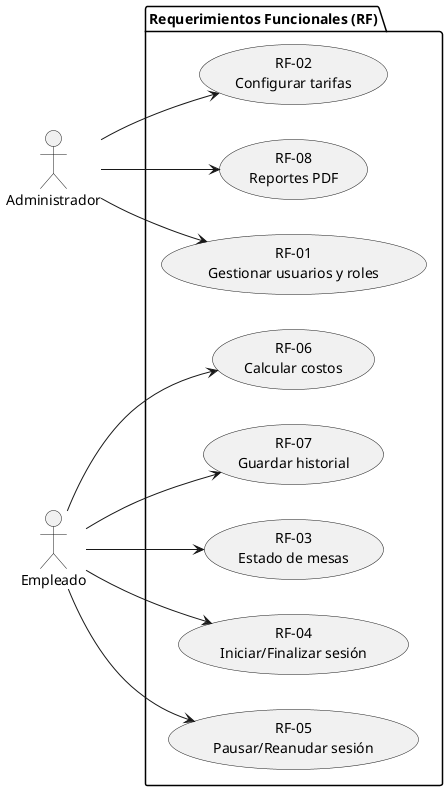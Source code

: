 @startuml
left to right direction

actor Administrador
actor Empleado

package "Requerimientos Funcionales (RF)" {
  usecase RF01 as "RF-01\nGestionar usuarios y roles"
  usecase RF02 as "RF-02\nConfigurar tarifas"
  usecase RF03 as "RF-03\nEstado de mesas"
  usecase RF04 as "RF-04\nIniciar/Finalizar sesión"
  usecase RF05 as "RF-05\nPausar/Reanudar sesión"
  usecase RF06 as "RF-06\nCalcular costos"
  usecase RF07 as "RF-07\nGuardar historial"
  usecase RF08 as "RF-08\nReportes PDF"
}

Administrador --> RF01
Administrador --> RF02
Administrador --> RF08
Empleado --> RF03
Empleado --> RF04
Empleado --> RF05
Empleado --> RF06
Empleado --> RF07
@enduml
